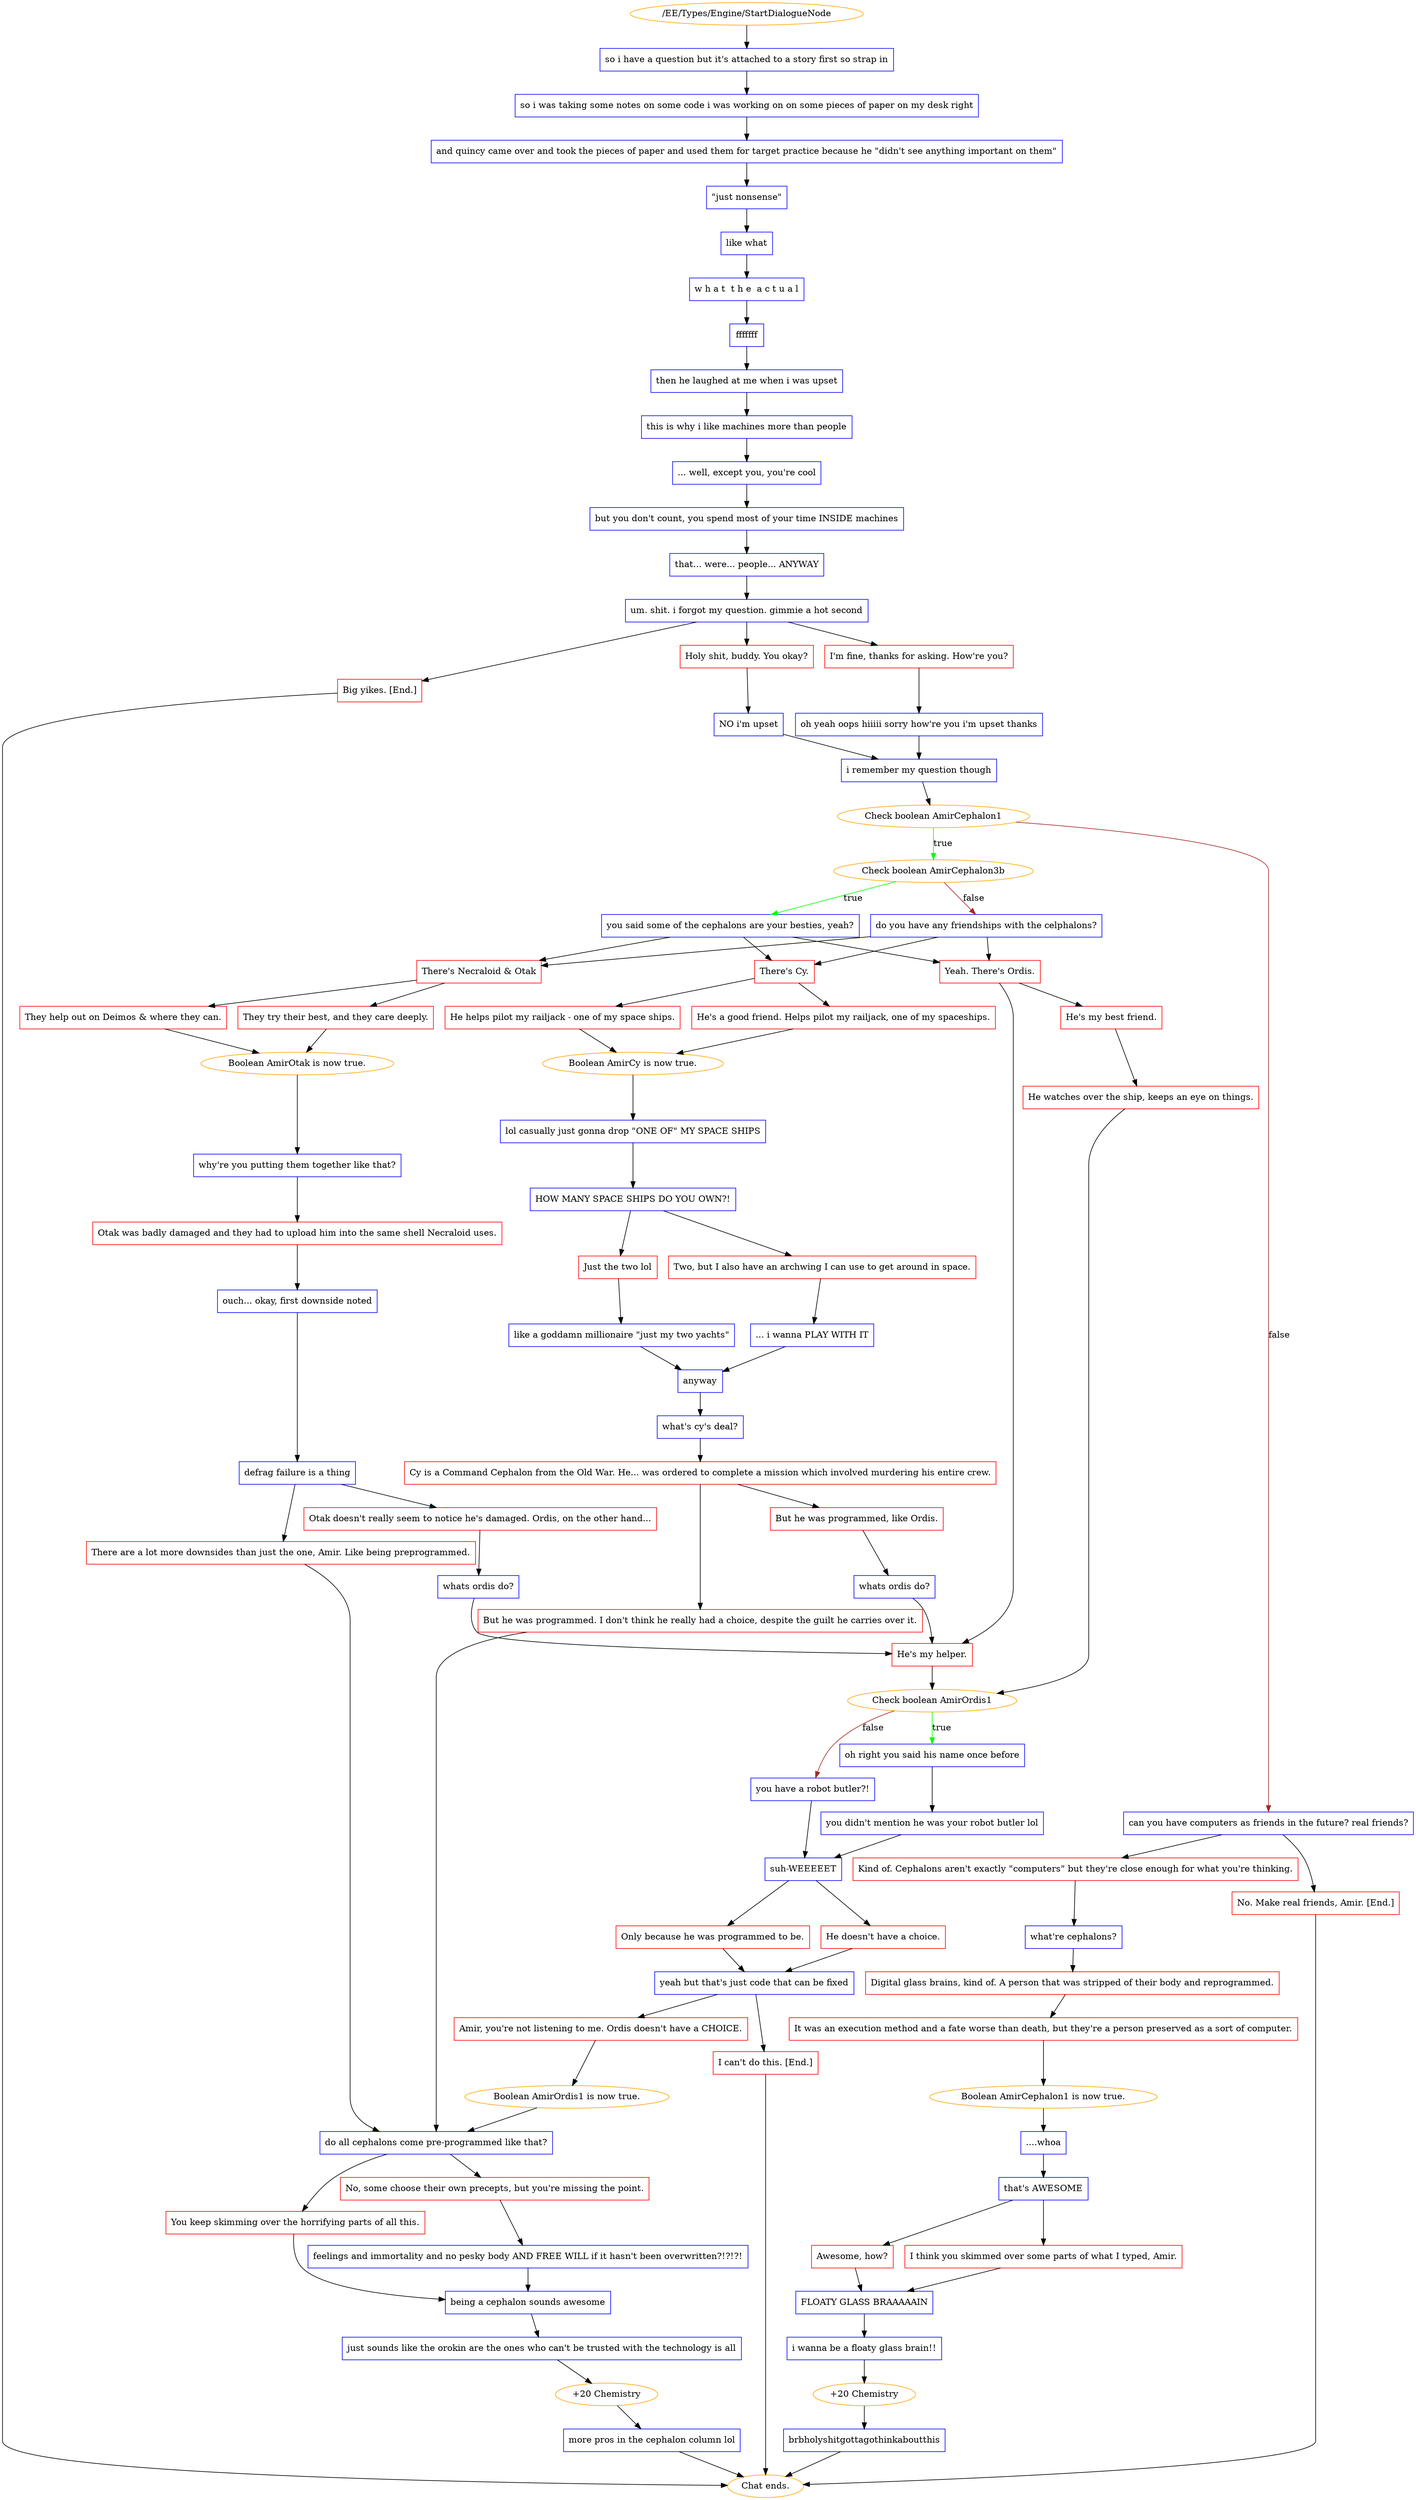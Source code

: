 digraph {
	1084 [label="/EE/Types/Engine/StartDialogueNode",color=orange];
		1084 -> 1085;
	1085 [label="so i have a question but it's attached to a story first so strap in",shape=box,color=blue];
		1085 -> 1086;
	1086 [label="so i was taking some notes on some code i was working on on some pieces of paper on my desk right",shape=box,color=blue];
		1086 -> 1087;
	1087 [label="and quincy came over and took the pieces of paper and used them for target practice because he \"didn't see anything important on them\"",shape=box,color=blue];
		1087 -> 1088;
	1088 [label="\"just nonsense\"",shape=box,color=blue];
		1088 -> 1089;
	1089 [label="like what",shape=box,color=blue];
		1089 -> 1090;
	1090 [label="w h a t  t h e  a c t u a l",shape=box,color=blue];
		1090 -> 1091;
	1091 [label="fffffff",shape=box,color=blue];
		1091 -> 1092;
	1092 [label="then he laughed at me when i was upset",shape=box,color=blue];
		1092 -> 1093;
	1093 [label="this is why i like machines more than people",shape=box,color=blue];
		1093 -> 1094;
	1094 [label="... well, except you, you're cool",shape=box,color=blue];
		1094 -> 1095;
	1095 [label="but you don't count, you spend most of your time INSIDE machines",shape=box,color=blue];
		1095 -> 1096;
	1096 [label="that... were... people... ANYWAY",shape=box,color=blue];
		1096 -> 1097;
	1097 [label="um. shit. i forgot my question. gimmie a hot second",shape=box,color=blue];
		1097 -> 1098;
		1097 -> 1099;
		1097 -> 1100;
	1098 [label="I'm fine, thanks for asking. How're you?",shape=box,color=red];
		1098 -> 1102;
	1099 [label="Holy shit, buddy. You okay?",shape=box,color=red];
		1099 -> 1104;
	1100 [label="Big yikes. [End.]",shape=box,color=red];
		1100 -> "Chat ends.";
	1102 [label="oh yeah oops hiiiii sorry how're you i'm upset thanks",shape=box,color=blue];
		1102 -> 1103;
	1104 [label="NO i'm upset",shape=box,color=blue];
		1104 -> 1103;
	"Chat ends." [color=orange];
	1103 [label="i remember my question though",shape=box,color=blue];
		1103 -> 1105;
	1105 [label="Check boolean AmirCephalon1",color=orange];
		1105 -> 1106 [label=true,color=green];
		1105 -> 1162 [label=false,color=brown];
	1106 [label="Check boolean AmirCephalon3b",color=orange];
		1106 -> 1107 [label=true,color=green];
		1106 -> 1108 [label=false,color=brown];
	1162 [label="can you have computers as friends in the future? real friends?",shape=box,color=blue];
		1162 -> 1164;
		1162 -> 1163;
	1107 [label="you said some of the cephalons are your besties, yeah?",shape=box,color=blue];
		1107 -> 1109;
		1107 -> 1110;
		1107 -> 1111;
	1108 [label="do you have any friendships with the celphalons?",shape=box,color=blue];
		1108 -> 1109;
		1108 -> 1110;
		1108 -> 1111;
	1164 [label="No. Make real friends, Amir. [End.]",shape=box,color=red];
		1164 -> "Chat ends.";
	1163 [label="Kind of. Cephalons aren't exactly \"computers\" but they're close enough for what you're thinking.",shape=box,color=red];
		1163 -> 1166;
	1109 [label="Yeah. There's Ordis.",shape=box,color=red];
		1109 -> 1112;
		1109 -> 1113;
	1110 [label="There's Necraloid & Otak",shape=box,color=red];
		1110 -> 1136;
		1110 -> 1137;
	1111 [label="There's Cy.",shape=box,color=red];
		1111 -> 1147;
		1111 -> 1148;
	"Chat ends." [color=orange];
	1166 [label="what're cephalons?",shape=box,color=blue];
		1166 -> 1167;
	1112 [label="He's my helper.",shape=box,color=red];
		1112 -> 1115;
	1113 [label="He's my best friend.",shape=box,color=red];
		1113 -> 1114;
	1136 [label="They help out on Deimos & where they can.",shape=box,color=red];
		1136 -> 1138;
	1137 [label="They try their best, and they care deeply.",shape=box,color=red];
		1137 -> 1138;
	1147 [label="He helps pilot my railjack - one of my space ships.",shape=box,color=red];
		1147 -> 1149;
	1148 [label="He's a good friend. Helps pilot my railjack, one of my spaceships.",shape=box,color=red];
		1148 -> 1149;
	1167 [label="Digital glass brains, kind of. A person that was stripped of their body and reprogrammed.",shape=box,color=red];
		1167 -> 1168;
	1115 [label="Check boolean AmirOrdis1",color=orange];
		1115 -> 1116 [label=true,color=green];
		1115 -> 1117 [label=false,color=brown];
	1114 [label="He watches over the ship, keeps an eye on things.",shape=box,color=red];
		1114 -> 1115;
	1138 [label="Boolean AmirOtak is now true.",color=orange];
		1138 -> 2155;
	1149 [label="Boolean AmirCy is now true.",color=orange];
		1149 -> 2603;
	1168 [label="It was an execution method and a fate worse than death, but they're a person preserved as a sort of computer.",shape=box,color=red];
		1168 -> 1169;
	1116 [label="oh right you said his name once before",shape=box,color=blue];
		1116 -> 1118;
	1117 [label="you have a robot butler?!",shape=box,color=blue];
		1117 -> 1119;
	2155 [label="why're you putting them together like that?",shape=box,color=blue];
		2155 -> 1140;
	2603 [label="lol casually just gonna drop \"ONE OF\" MY SPACE SHIPS",shape=box,color=blue];
		2603 -> 1151;
	1169 [label="Boolean AmirCephalon1 is now true.",color=orange];
		1169 -> 1170;
	1118 [label="you didn't mention he was your robot butler lol",shape=box,color=blue];
		1118 -> 1119;
	1119 [label="suh-WEEEEET",shape=box,color=blue];
		1119 -> 1120;
		1119 -> 1121;
	1140 [label="Otak was badly damaged and they had to upload him into the same shell Necraloid uses.",shape=box,color=red];
		1140 -> 1141;
	1151 [label="HOW MANY SPACE SHIPS DO YOU OWN?!",shape=box,color=blue];
		1151 -> 1152;
		1151 -> 1153;
	1170 [label="....whoa",shape=box,color=blue];
		1170 -> 1171;
	1120 [label="He doesn't have a choice.",shape=box,color=red];
		1120 -> 1122;
	1121 [label="Only because he was programmed to be.",shape=box,color=red];
		1121 -> 1122;
	1141 [label="ouch... okay, first downside noted",shape=box,color=blue];
		1141 -> 1142;
	1152 [label="Just the two lol",shape=box,color=red];
		1152 -> 1154;
	1153 [label="Two, but I also have an archwing I can use to get around in space.",shape=box,color=red];
		1153 -> 1155;
	1171 [label="that's AWESOME",shape=box,color=blue];
		1171 -> 1172;
		1171 -> 1173;
	1122 [label="yeah but that's just code that can be fixed",shape=box,color=blue];
		1122 -> 1123;
		1122 -> 1124;
	1142 [label="defrag failure is a thing",shape=box,color=blue];
		1142 -> 1143;
		1142 -> 1144;
	1154 [label="like a goddamn millionaire \"just my two yachts\"",shape=box,color=blue];
		1154 -> 1156;
	1155 [label="... i wanna PLAY WITH IT",shape=box,color=blue];
		1155 -> 1156;
	1172 [label="I think you skimmed over some parts of what I typed, Amir.",shape=box,color=red];
		1172 -> 1174;
	1173 [label="Awesome, how?",shape=box,color=red];
		1173 -> 1174;
	1123 [label="I can't do this. [End.]",shape=box,color=red];
		1123 -> "Chat ends.";
	1124 [label="Amir, you're not listening to me. Ordis doesn't have a CHOICE.",shape=box,color=red];
		1124 -> 1126;
	1143 [label="Otak doesn't really seem to notice he's damaged. Ordis, on the other hand...",shape=box,color=red];
		1143 -> 1145;
	1144 [label="There are a lot more downsides than just the one, Amir. Like being preprogrammed.",shape=box,color=red];
		1144 -> 1127;
	1156 [label="anyway",shape=box,color=blue];
		1156 -> 1157;
	1174 [label="FLOATY GLASS BRAAAAAIN",shape=box,color=blue];
		1174 -> 1175;
	"Chat ends." [color=orange];
	1126 [label="Boolean AmirOrdis1 is now true.",color=orange];
		1126 -> 1127;
	1145 [label="whats ordis do?",shape=box,color=blue];
		1145 -> 1112;
	1127 [label="do all cephalons come pre-programmed like that?",shape=box,color=blue];
		1127 -> 1128;
		1127 -> 1129;
	1157 [label="what's cy's deal?",shape=box,color=blue];
		1157 -> 1158;
	1175 [label="i wanna be a floaty glass brain!!",shape=box,color=blue];
		1175 -> 1177;
	1128 [label="No, some choose their own precepts, but you're missing the point.",shape=box,color=red];
		1128 -> 1130;
	1129 [label="You keep skimming over the horrifying parts of all this.",shape=box,color=red];
		1129 -> 1131;
	1158 [label="Cy is a Command Cephalon from the Old War. He... was ordered to complete a mission which involved murdering his entire crew.",shape=box,color=red];
		1158 -> 1159;
		1158 -> 1160;
	1177 [label="+20 Chemistry",color=orange];
		1177 -> 1176;
	1130 [label="feelings and immortality and no pesky body AND FREE WILL if it hasn't been overwritten?!?!?!",shape=box,color=blue];
		1130 -> 1131;
	1131 [label="being a cephalon sounds awesome",shape=box,color=blue];
		1131 -> 1132;
	1159 [label="But he was programmed, like Ordis.",shape=box,color=red];
		1159 -> 1161;
	1160 [label="But he was programmed. I don't think he really had a choice, despite the guilt he carries over it.",shape=box,color=red];
		1160 -> 1127;
	1176 [label="brbholyshitgottagothinkaboutthis",shape=box,color=blue];
		1176 -> "Chat ends.";
	1132 [label="just sounds like the orokin are the ones who can't be trusted with the technology is all",shape=box,color=blue];
		1132 -> 1134;
	1161 [label="whats ordis do?",shape=box,color=blue];
		1161 -> 1112;
	"Chat ends." [color=orange];
	1134 [label="+20 Chemistry",color=orange];
		1134 -> 1133;
	1133 [label="more pros in the cephalon column lol",shape=box,color=blue];
		1133 -> "Chat ends.";
	"Chat ends." [color=orange];
}